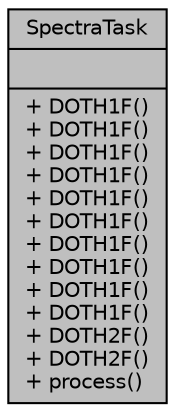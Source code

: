 digraph "SpectraTask"
{
 // INTERACTIVE_SVG=YES
  bgcolor="transparent";
  edge [fontname="Helvetica",fontsize="10",labelfontname="Helvetica",labelfontsize="10"];
  node [fontname="Helvetica",fontsize="10",shape=record];
  Node1 [label="{SpectraTask\n||+ DOTH1F()\l+ DOTH1F()\l+ DOTH1F()\l+ DOTH1F()\l+ DOTH1F()\l+ DOTH1F()\l+ DOTH1F()\l+ DOTH1F()\l+ DOTH1F()\l+ DOTH1F()\l+ DOTH2F()\l+ DOTH2F()\l+ process()\l}",height=0.2,width=0.4,color="black", fillcolor="grey75", style="filled", fontcolor="black"];
}
